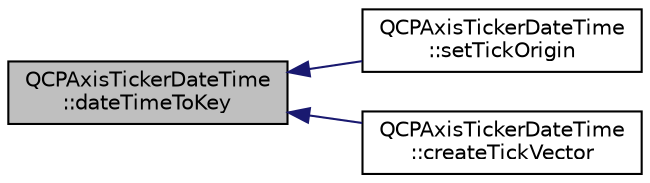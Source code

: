 digraph "QCPAxisTickerDateTime::dateTimeToKey"
{
  edge [fontname="Helvetica",fontsize="10",labelfontname="Helvetica",labelfontsize="10"];
  node [fontname="Helvetica",fontsize="10",shape=record];
  rankdir="LR";
  Node13 [label="QCPAxisTickerDateTime\l::dateTimeToKey",height=0.2,width=0.4,color="black", fillcolor="grey75", style="filled", fontcolor="black"];
  Node13 -> Node14 [dir="back",color="midnightblue",fontsize="10",style="solid",fontname="Helvetica"];
  Node14 [label="QCPAxisTickerDateTime\l::setTickOrigin",height=0.2,width=0.4,color="black", fillcolor="white", style="filled",URL="$class_q_c_p_axis_ticker_date_time.html#a2ea905872b8171847a49a5e093fb0c48"];
  Node13 -> Node15 [dir="back",color="midnightblue",fontsize="10",style="solid",fontname="Helvetica"];
  Node15 [label="QCPAxisTickerDateTime\l::createTickVector",height=0.2,width=0.4,color="black", fillcolor="white", style="filled",URL="$class_q_c_p_axis_ticker_date_time.html#a44c2c09a303d281801b69226e243047d"];
}
